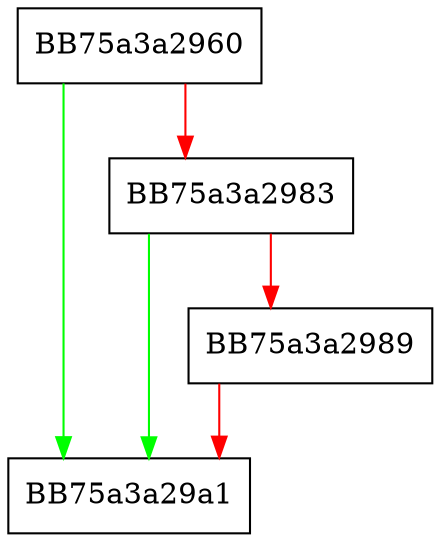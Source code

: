 digraph NotifyDepthLimit {
  node [shape="box"];
  graph [splines=ortho];
  BB75a3a2960 -> BB75a3a29a1 [color="green"];
  BB75a3a2960 -> BB75a3a2983 [color="red"];
  BB75a3a2983 -> BB75a3a29a1 [color="green"];
  BB75a3a2983 -> BB75a3a2989 [color="red"];
  BB75a3a2989 -> BB75a3a29a1 [color="red"];
}